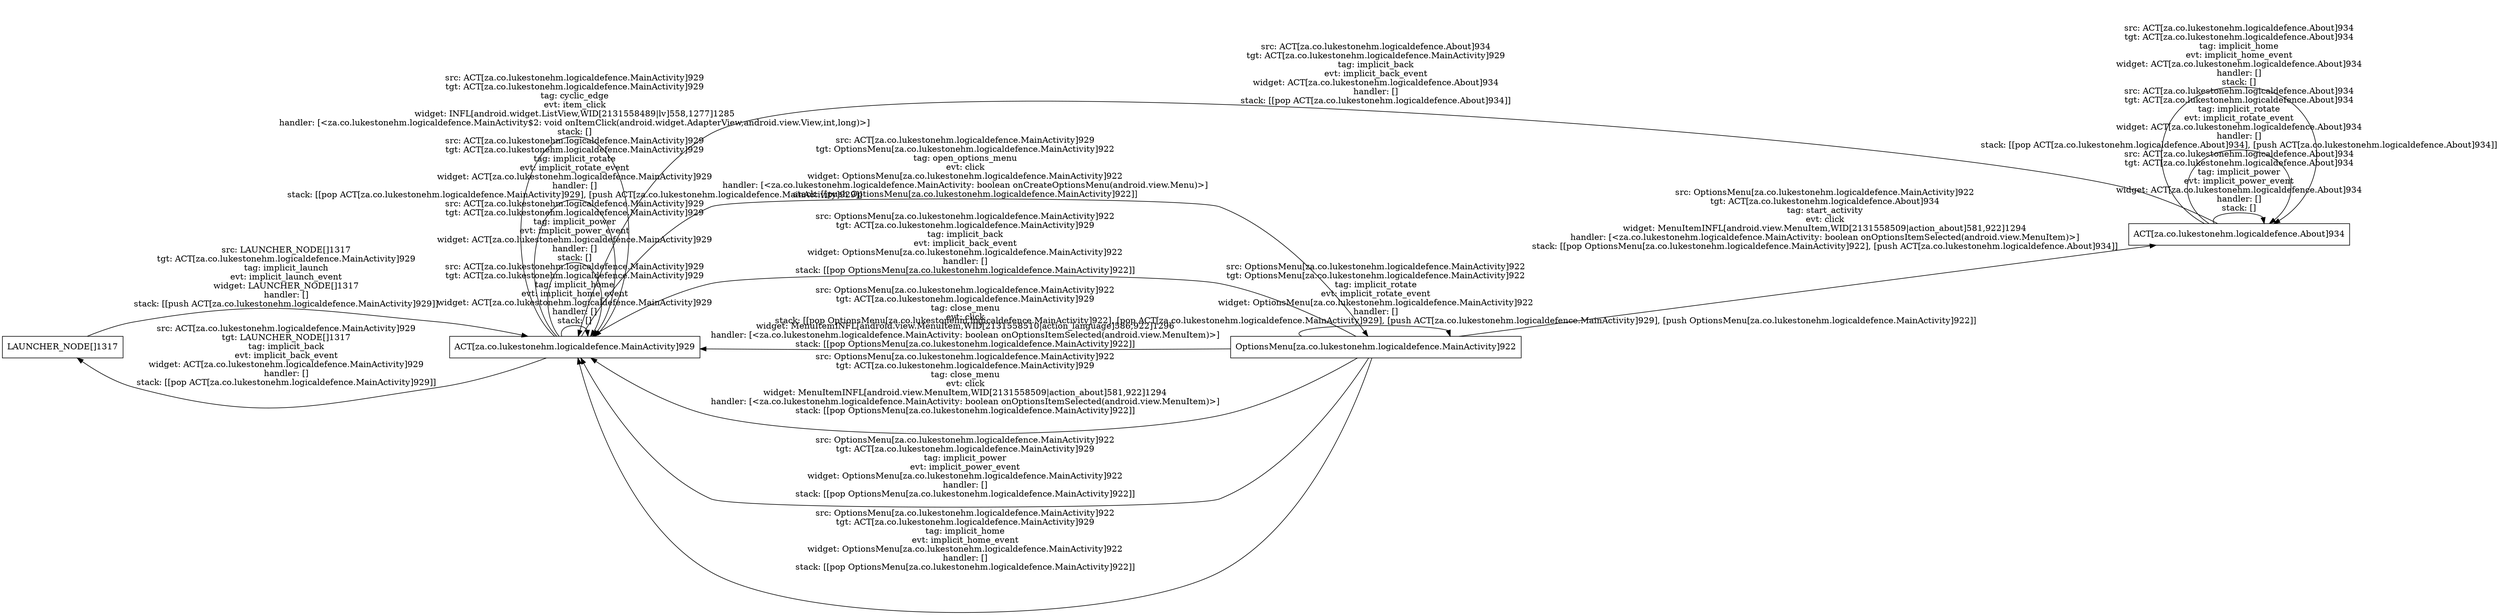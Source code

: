 digraph G {
 rankdir=LR;
 node[shape=box];
 n4 [label="LAUNCHER_NODE[]1317"];
 n2 [label="ACT[za.co.lukestonehm.logicaldefence.About]934"];
 n1 [label="ACT[za.co.lukestonehm.logicaldefence.MainActivity]929"];
 n3 [label="OptionsMenu[za.co.lukestonehm.logicaldefence.MainActivity]922"];
 n4 -> n1 [label="src: LAUNCHER_NODE[]1317\ntgt: ACT[za.co.lukestonehm.logicaldefence.MainActivity]929\ntag: implicit_launch\nevt: implicit_launch_event\nwidget: LAUNCHER_NODE[]1317\nhandler: []\nstack: [[push ACT[za.co.lukestonehm.logicaldefence.MainActivity]929]]\n"];
 n2 -> n2 [label="src: ACT[za.co.lukestonehm.logicaldefence.About]934\ntgt: ACT[za.co.lukestonehm.logicaldefence.About]934\ntag: implicit_power\nevt: implicit_power_event\nwidget: ACT[za.co.lukestonehm.logicaldefence.About]934\nhandler: []\nstack: []\n"];
 n2 -> n1 [label="src: ACT[za.co.lukestonehm.logicaldefence.About]934\ntgt: ACT[za.co.lukestonehm.logicaldefence.MainActivity]929\ntag: implicit_back\nevt: implicit_back_event\nwidget: ACT[za.co.lukestonehm.logicaldefence.About]934\nhandler: []\nstack: [[pop ACT[za.co.lukestonehm.logicaldefence.About]934]]\n"];
 n2 -> n2 [label="src: ACT[za.co.lukestonehm.logicaldefence.About]934\ntgt: ACT[za.co.lukestonehm.logicaldefence.About]934\ntag: implicit_rotate\nevt: implicit_rotate_event\nwidget: ACT[za.co.lukestonehm.logicaldefence.About]934\nhandler: []\nstack: [[pop ACT[za.co.lukestonehm.logicaldefence.About]934], [push ACT[za.co.lukestonehm.logicaldefence.About]934]]\n"];
 n2 -> n2 [label="src: ACT[za.co.lukestonehm.logicaldefence.About]934\ntgt: ACT[za.co.lukestonehm.logicaldefence.About]934\ntag: implicit_home\nevt: implicit_home_event\nwidget: ACT[za.co.lukestonehm.logicaldefence.About]934\nhandler: []\nstack: []\n"];
 n1 -> n4 [label="src: ACT[za.co.lukestonehm.logicaldefence.MainActivity]929\ntgt: LAUNCHER_NODE[]1317\ntag: implicit_back\nevt: implicit_back_event\nwidget: ACT[za.co.lukestonehm.logicaldefence.MainActivity]929\nhandler: []\nstack: [[pop ACT[za.co.lukestonehm.logicaldefence.MainActivity]929]]\n"];
 n1 -> n1 [label="src: ACT[za.co.lukestonehm.logicaldefence.MainActivity]929\ntgt: ACT[za.co.lukestonehm.logicaldefence.MainActivity]929\ntag: implicit_home\nevt: implicit_home_event\nwidget: ACT[za.co.lukestonehm.logicaldefence.MainActivity]929\nhandler: []\nstack: []\n"];
 n1 -> n1 [label="src: ACT[za.co.lukestonehm.logicaldefence.MainActivity]929\ntgt: ACT[za.co.lukestonehm.logicaldefence.MainActivity]929\ntag: implicit_power\nevt: implicit_power_event\nwidget: ACT[za.co.lukestonehm.logicaldefence.MainActivity]929\nhandler: []\nstack: []\n"];
 n1 -> n1 [label="src: ACT[za.co.lukestonehm.logicaldefence.MainActivity]929\ntgt: ACT[za.co.lukestonehm.logicaldefence.MainActivity]929\ntag: implicit_rotate\nevt: implicit_rotate_event\nwidget: ACT[za.co.lukestonehm.logicaldefence.MainActivity]929\nhandler: []\nstack: [[pop ACT[za.co.lukestonehm.logicaldefence.MainActivity]929], [push ACT[za.co.lukestonehm.logicaldefence.MainActivity]929]]\n"];
 n1 -> n1 [label="src: ACT[za.co.lukestonehm.logicaldefence.MainActivity]929\ntgt: ACT[za.co.lukestonehm.logicaldefence.MainActivity]929\ntag: cyclic_edge\nevt: item_click\nwidget: INFL[android.widget.ListView,WID[2131558489|lv]558,1277]1285\nhandler: [<za.co.lukestonehm.logicaldefence.MainActivity$2: void onItemClick(android.widget.AdapterView,android.view.View,int,long)>]\nstack: []\n"];
 n1 -> n3 [label="src: ACT[za.co.lukestonehm.logicaldefence.MainActivity]929\ntgt: OptionsMenu[za.co.lukestonehm.logicaldefence.MainActivity]922\ntag: open_options_menu\nevt: click\nwidget: OptionsMenu[za.co.lukestonehm.logicaldefence.MainActivity]922\nhandler: [<za.co.lukestonehm.logicaldefence.MainActivity: boolean onCreateOptionsMenu(android.view.Menu)>]\nstack: [[push OptionsMenu[za.co.lukestonehm.logicaldefence.MainActivity]922]]\n"];
 n3 -> n1 [label="src: OptionsMenu[za.co.lukestonehm.logicaldefence.MainActivity]922\ntgt: ACT[za.co.lukestonehm.logicaldefence.MainActivity]929\ntag: implicit_back\nevt: implicit_back_event\nwidget: OptionsMenu[za.co.lukestonehm.logicaldefence.MainActivity]922\nhandler: []\nstack: [[pop OptionsMenu[za.co.lukestonehm.logicaldefence.MainActivity]922]]\n"];
 n3 -> n2 [label="src: OptionsMenu[za.co.lukestonehm.logicaldefence.MainActivity]922\ntgt: ACT[za.co.lukestonehm.logicaldefence.About]934\ntag: start_activity\nevt: click\nwidget: MenuItemINFL[android.view.MenuItem,WID[2131558509|action_about]581,922]1294\nhandler: [<za.co.lukestonehm.logicaldefence.MainActivity: boolean onOptionsItemSelected(android.view.MenuItem)>]\nstack: [[pop OptionsMenu[za.co.lukestonehm.logicaldefence.MainActivity]922], [push ACT[za.co.lukestonehm.logicaldefence.About]934]]\n"];
 n3 -> n1 [label="src: OptionsMenu[za.co.lukestonehm.logicaldefence.MainActivity]922\ntgt: ACT[za.co.lukestonehm.logicaldefence.MainActivity]929\ntag: close_menu\nevt: click\nwidget: MenuItemINFL[android.view.MenuItem,WID[2131558510|action_language]586,922]1296\nhandler: [<za.co.lukestonehm.logicaldefence.MainActivity: boolean onOptionsItemSelected(android.view.MenuItem)>]\nstack: [[pop OptionsMenu[za.co.lukestonehm.logicaldefence.MainActivity]922]]\n"];
 n3 -> n1 [label="src: OptionsMenu[za.co.lukestonehm.logicaldefence.MainActivity]922\ntgt: ACT[za.co.lukestonehm.logicaldefence.MainActivity]929\ntag: close_menu\nevt: click\nwidget: MenuItemINFL[android.view.MenuItem,WID[2131558509|action_about]581,922]1294\nhandler: [<za.co.lukestonehm.logicaldefence.MainActivity: boolean onOptionsItemSelected(android.view.MenuItem)>]\nstack: [[pop OptionsMenu[za.co.lukestonehm.logicaldefence.MainActivity]922]]\n"];
 n3 -> n1 [label="src: OptionsMenu[za.co.lukestonehm.logicaldefence.MainActivity]922\ntgt: ACT[za.co.lukestonehm.logicaldefence.MainActivity]929\ntag: implicit_power\nevt: implicit_power_event\nwidget: OptionsMenu[za.co.lukestonehm.logicaldefence.MainActivity]922\nhandler: []\nstack: [[pop OptionsMenu[za.co.lukestonehm.logicaldefence.MainActivity]922]]\n"];
 n3 -> n1 [label="src: OptionsMenu[za.co.lukestonehm.logicaldefence.MainActivity]922\ntgt: ACT[za.co.lukestonehm.logicaldefence.MainActivity]929\ntag: implicit_home\nevt: implicit_home_event\nwidget: OptionsMenu[za.co.lukestonehm.logicaldefence.MainActivity]922\nhandler: []\nstack: [[pop OptionsMenu[za.co.lukestonehm.logicaldefence.MainActivity]922]]\n"];
 n3 -> n3 [label="src: OptionsMenu[za.co.lukestonehm.logicaldefence.MainActivity]922\ntgt: OptionsMenu[za.co.lukestonehm.logicaldefence.MainActivity]922\ntag: implicit_rotate\nevt: implicit_rotate_event\nwidget: OptionsMenu[za.co.lukestonehm.logicaldefence.MainActivity]922\nhandler: []\nstack: [[pop OptionsMenu[za.co.lukestonehm.logicaldefence.MainActivity]922], [pop ACT[za.co.lukestonehm.logicaldefence.MainActivity]929], [push ACT[za.co.lukestonehm.logicaldefence.MainActivity]929], [push OptionsMenu[za.co.lukestonehm.logicaldefence.MainActivity]922]]\n"];
}